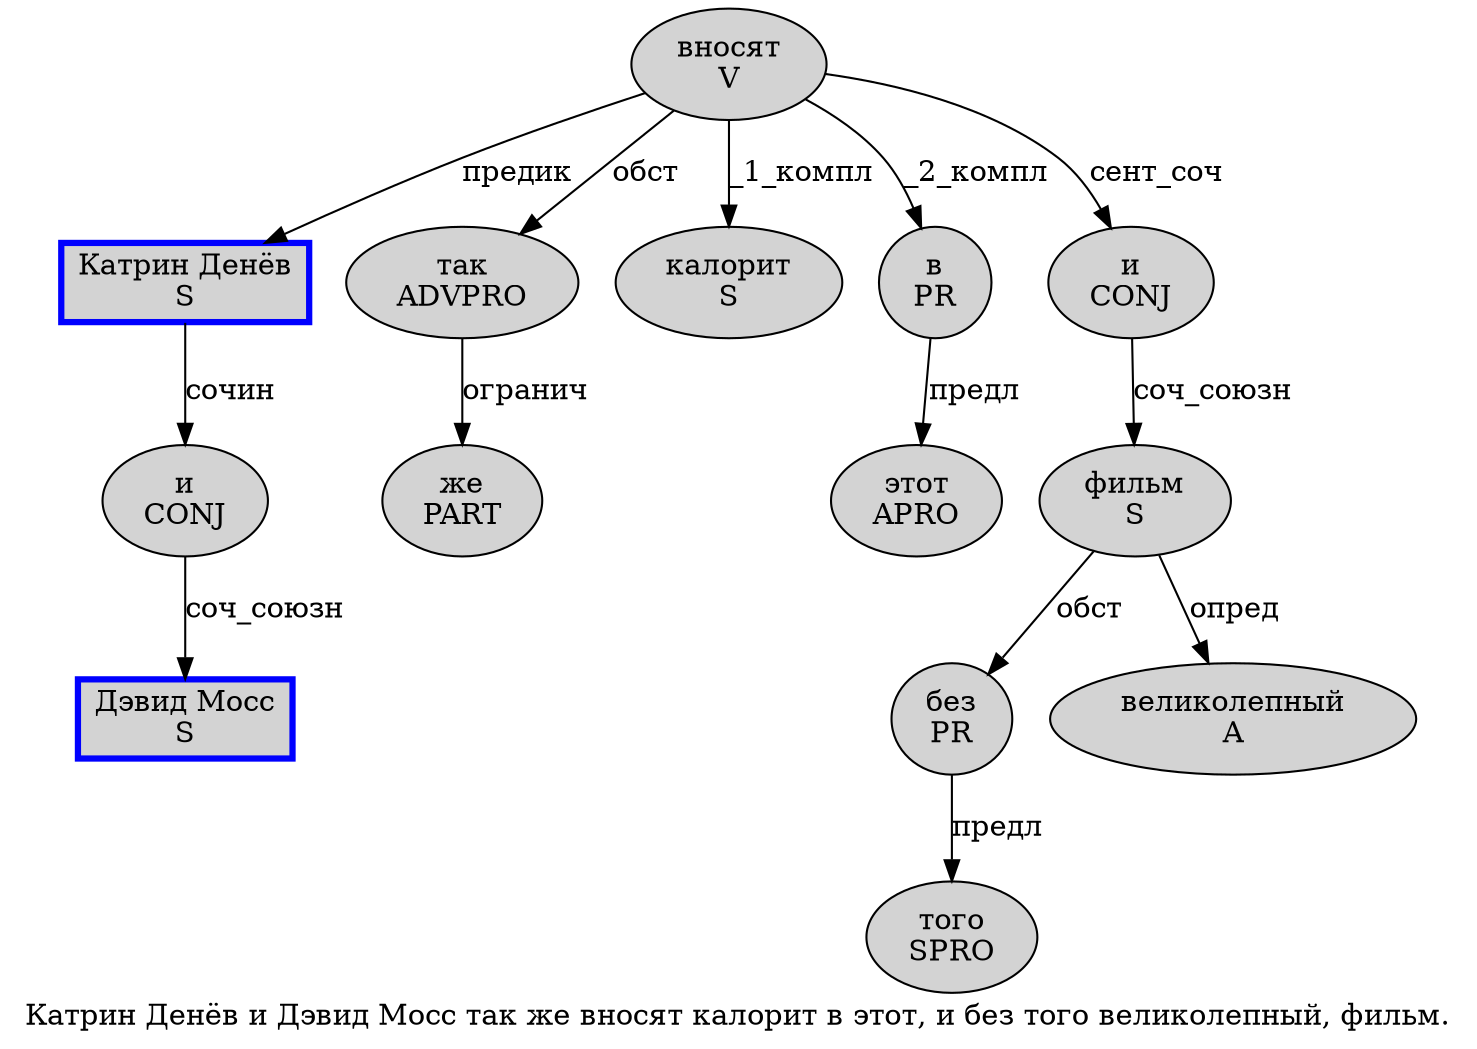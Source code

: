 digraph SENTENCE_379 {
	graph [label="Катрин Денёв и Дэвид Мосс так же вносят калорит в этот, и без того великолепный, фильм."]
	node [style=filled]
		0 [label="Катрин Денёв
S" color=blue fillcolor=lightgray penwidth=3 shape=box]
		1 [label="и
CONJ" color="" fillcolor=lightgray penwidth=1 shape=ellipse]
		2 [label="Дэвид Мосс
S" color=blue fillcolor=lightgray penwidth=3 shape=box]
		3 [label="так
ADVPRO" color="" fillcolor=lightgray penwidth=1 shape=ellipse]
		4 [label="же
PART" color="" fillcolor=lightgray penwidth=1 shape=ellipse]
		5 [label="вносят
V" color="" fillcolor=lightgray penwidth=1 shape=ellipse]
		6 [label="калорит
S" color="" fillcolor=lightgray penwidth=1 shape=ellipse]
		7 [label="в
PR" color="" fillcolor=lightgray penwidth=1 shape=ellipse]
		8 [label="этот
APRO" color="" fillcolor=lightgray penwidth=1 shape=ellipse]
		10 [label="и
CONJ" color="" fillcolor=lightgray penwidth=1 shape=ellipse]
		11 [label="без
PR" color="" fillcolor=lightgray penwidth=1 shape=ellipse]
		12 [label="того
SPRO" color="" fillcolor=lightgray penwidth=1 shape=ellipse]
		13 [label="великолепный
A" color="" fillcolor=lightgray penwidth=1 shape=ellipse]
		15 [label="фильм
S" color="" fillcolor=lightgray penwidth=1 shape=ellipse]
			5 -> 0 [label="предик"]
			5 -> 3 [label="обст"]
			5 -> 6 [label="_1_компл"]
			5 -> 7 [label="_2_компл"]
			5 -> 10 [label="сент_соч"]
			15 -> 11 [label="обст"]
			15 -> 13 [label="опред"]
			1 -> 2 [label="соч_союзн"]
			0 -> 1 [label="сочин"]
			11 -> 12 [label="предл"]
			7 -> 8 [label="предл"]
			3 -> 4 [label="огранич"]
			10 -> 15 [label="соч_союзн"]
}
